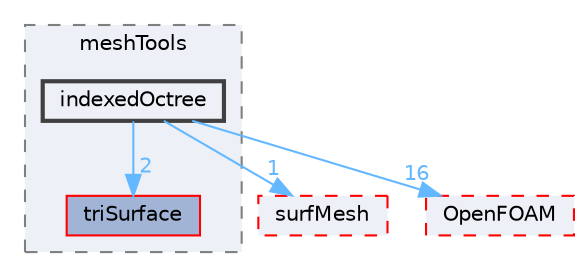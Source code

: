 digraph "src/meshTools/indexedOctree"
{
 // LATEX_PDF_SIZE
  bgcolor="transparent";
  edge [fontname=Helvetica,fontsize=10,labelfontname=Helvetica,labelfontsize=10];
  node [fontname=Helvetica,fontsize=10,shape=box,height=0.2,width=0.4];
  compound=true
  subgraph clusterdir_ae30ad0bef50cf391b24c614251bb9fd {
    graph [ bgcolor="#edf0f7", pencolor="grey50", label="meshTools", fontname=Helvetica,fontsize=10 style="filled,dashed", URL="dir_ae30ad0bef50cf391b24c614251bb9fd.html",tooltip=""]
  dir_2c4b96702ead4056d900947b6784ec65 [label="triSurface", fillcolor="#a2b4d6", color="red", style="filled", URL="dir_2c4b96702ead4056d900947b6784ec65.html",tooltip=""];
  dir_daefbc79e43b4c6de930591d46791fc2 [label="indexedOctree", fillcolor="#edf0f7", color="grey25", style="filled,bold", URL="dir_daefbc79e43b4c6de930591d46791fc2.html",tooltip=""];
  }
  dir_0a88fe22feb23ce5f078a04a1df67721 [label="surfMesh", fillcolor="#edf0f7", color="red", style="filled,dashed", URL="dir_0a88fe22feb23ce5f078a04a1df67721.html",tooltip=""];
  dir_c5473ff19b20e6ec4dfe5c310b3778a8 [label="OpenFOAM", fillcolor="#edf0f7", color="red", style="filled,dashed", URL="dir_c5473ff19b20e6ec4dfe5c310b3778a8.html",tooltip=""];
  dir_daefbc79e43b4c6de930591d46791fc2->dir_0a88fe22feb23ce5f078a04a1df67721 [headlabel="1", labeldistance=1.5 headhref="dir_001834_003891.html" href="dir_001834_003891.html" color="steelblue1" fontcolor="steelblue1"];
  dir_daefbc79e43b4c6de930591d46791fc2->dir_2c4b96702ead4056d900947b6784ec65 [headlabel="2", labeldistance=1.5 headhref="dir_001834_004124.html" href="dir_001834_004124.html" color="steelblue1" fontcolor="steelblue1"];
  dir_daefbc79e43b4c6de930591d46791fc2->dir_c5473ff19b20e6ec4dfe5c310b3778a8 [headlabel="16", labeldistance=1.5 headhref="dir_001834_002695.html" href="dir_001834_002695.html" color="steelblue1" fontcolor="steelblue1"];
}
